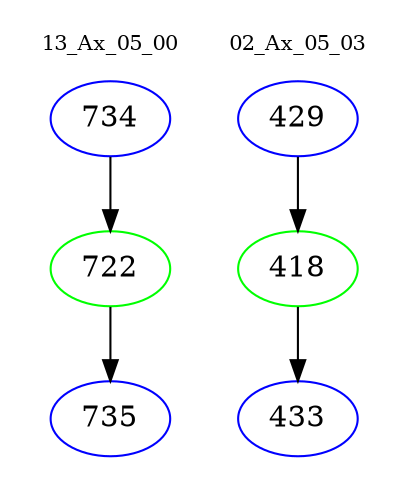 digraph{
subgraph cluster_0 {
color = white
label = "13_Ax_05_00";
fontsize=10;
T0_734 [label="734", color="blue"]
T0_734 -> T0_722 [color="black"]
T0_722 [label="722", color="green"]
T0_722 -> T0_735 [color="black"]
T0_735 [label="735", color="blue"]
}
subgraph cluster_1 {
color = white
label = "02_Ax_05_03";
fontsize=10;
T1_429 [label="429", color="blue"]
T1_429 -> T1_418 [color="black"]
T1_418 [label="418", color="green"]
T1_418 -> T1_433 [color="black"]
T1_433 [label="433", color="blue"]
}
}
